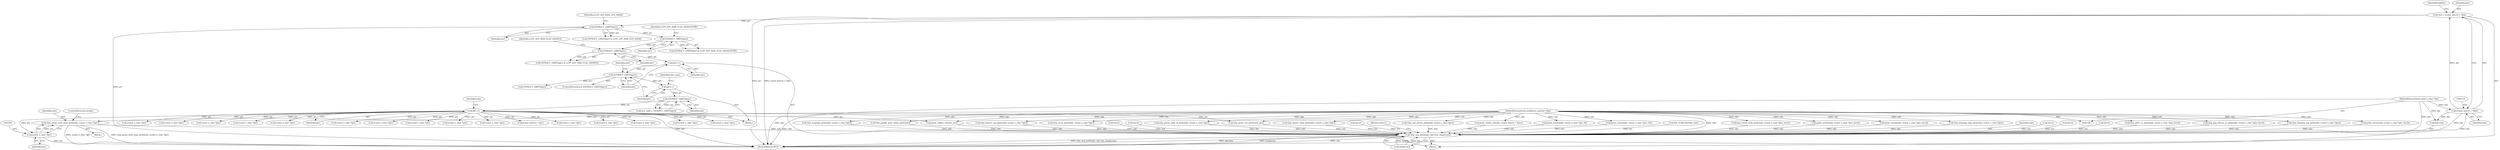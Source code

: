 digraph "1_tcpdump_cc4a7391c616be7a64ed65742ef9ed3f106eb165_0@del" {
"1000391" [label="(Call,l2tp_proxy_auth_type_print(ndo, (const u_char *)ptr))"];
"1000109" [label="(MethodParameterIn,netdissect_options *ndo)"];
"1000393" [label="(Call,(const u_char *)ptr)"];
"1000231" [label="(Call,ptr++)"];
"1000229" [label="(Call,EXTRACT_16BITS(ptr))"];
"1000225" [label="(Call,ptr++)"];
"1000186" [label="(Call,EXTRACT_16BITS(ptr))"];
"1000183" [label="(Call,ptr++)"];
"1000172" [label="(Call,EXTRACT_16BITS(ptr))"];
"1000162" [label="(Call,EXTRACT_16BITS(ptr))"];
"1000141" [label="(Call,EXTRACT_16BITS(ptr))"];
"1000115" [label="(Call,*ptr = (const uint16_t *)dat)"];
"1000117" [label="(Call,(const uint16_t *)dat)"];
"1000110" [label="(MethodParameterIn,const u_char *dat)"];
"1000436" [label="(Call,l2tp_avp_print(ndo, dat+len, length-len))"];
"1000405" [label="(Call,l2tp_call_errors_print(ndo, (const u_char *)ptr))"];
"1000276" [label="(Call,l2tp_proto_ver_print(ndo, ptr))"];
"1000123" [label="(Identifier,hidden)"];
"1000366" [label="(Call,print_32bits_val(ndo, (const uint32_t *)ptr))"];
"1000231" [label="(Call,ptr++)"];
"1000119" [label="(Identifier,dat)"];
"1000335" [label="(Call,(const u_char *)ptr)"];
"1000171" [label="(Call,EXTRACT_16BITS(ptr) & L2TP_AVP_HDR_FLAG_HIDDEN)"];
"1000140" [label="(Call,EXTRACT_16BITS(ptr) & L2TP_AVP_HDR_LEN_MASK)"];
"1000295" [label="(Call,print_octets(ndo, (const u_char *)ptr, 8))"];
"1000224" [label="(Block,)"];
"1000338" [label="(Call,len-6)"];
"1000353" [label="(Call,print_octets(ndo, (const u_char *)ptr, 16))"];
"1000143" [label="(Identifier,L2TP_AVP_HDR_LEN_MASK)"];
"1000185" [label="(ControlStructure,if (EXTRACT_16BITS(ptr)))"];
"1000183" [label="(Call,ptr++)"];
"1000187" [label="(Identifier,ptr)"];
"1000441" [label="(Call,length-len)"];
"1000229" [label="(Call,EXTRACT_16BITS(ptr))"];
"1000438" [label="(Call,dat+len)"];
"1000109" [label="(MethodParameterIn,netdissect_options *ndo)"];
"1000225" [label="(Call,ptr++)"];
"1000112" [label="(Block,)"];
"1000266" [label="(Call,l2tp_result_code_print(ndo, (const u_char *)ptr, len-6))"];
"1000333" [label="(Call,print_octets(ndo, (const u_char *)ptr, len-6))"];
"1000317" [label="(Call,print_string(ndo, (const u_char *)ptr, len-6))"];
"1000426" [label="(Call,len-6)"];
"1000162" [label="(Call,EXTRACT_16BITS(ptr))"];
"1000407" [label="(Call,(const u_char *)ptr)"];
"1000380" [label="(Call,l2tp_framing_type_print(ndo, (const u_char *)ptr))"];
"1000319" [label="(Call,(const u_char *)ptr)"];
"1000226" [label="(Identifier,ptr)"];
"1000184" [label="(Identifier,ptr)"];
"1000306" [label="(Call,print_16bits_val(ndo, ptr))"];
"1000343" [label="(Call,l2tp_q931_cc_print(ndo, (const u_char *)ptr, len-6))"];
"1000261" [label="(Call,(const u_char *)ptr)"];
"1000421" [label="(Call,l2tp_ppp_discon_cc_print(ndo, (const u_char *)ptr, len-6))"];
"1000232" [label="(Identifier,ptr)"];
"1000297" [label="(Call,(const u_char *)ptr)"];
"1000116" [label="(Identifier,ptr)"];
"1000141" [label="(Call,EXTRACT_16BITS(ptr))"];
"1000142" [label="(Identifier,ptr)"];
"1000194" [label="(Call,EXTRACT_16BITS(ptr))"];
"1000271" [label="(Call,len-6)"];
"1000444" [label="(Return,return;)"];
"1000391" [label="(Call,l2tp_proxy_auth_type_print(ndo, (const u_char *)ptr))"];
"1000281" [label="(Call,l2tp_framing_cap_print(ndo, (const u_char *)ptr))"];
"1000211" [label="(Call,print_octets(ndo, (const u_char *)ptr, len-6))"];
"1000173" [label="(Identifier,ptr)"];
"1000259" [label="(Call,l2tp_msgtype_print(ndo, (const u_char *)ptr))"];
"1000110" [label="(MethodParameterIn,const u_char *dat)"];
"1000115" [label="(Call,*ptr = (const uint16_t *)dat)"];
"1000423" [label="(Call,(const u_char *)ptr)"];
"1000450" [label="(MethodReturn,RET)"];
"1000163" [label="(Identifier,ptr)"];
"1000387" [label="(Call,l2tp_packet_proc_delay_print(ndo))"];
"1000268" [label="(Call,(const u_char *)ptr)"];
"1000191" [label="(Identifier,ndo)"];
"1000288" [label="(Call,l2tp_bearer_cap_print(ndo, (const u_char *)ptr))"];
"1000345" [label="(Call,(const u_char *)ptr)"];
"1000156" [label="(Call,ND_TCHECK2(*ptr, len))"];
"1000382" [label="(Call,(const u_char *)ptr)"];
"1000368" [label="(Call,(const uint32_t *)ptr)"];
"1000412" [label="(Call,l2tp_accm_print(ndo, (const u_char *)ptr))"];
"1000398" [label="(Call,l2tp_proxy_auth_id_print(ndo, (const u_char *)ptr))"];
"1000414" [label="(Call,(const u_char *)ptr)"];
"1000393" [label="(Call,(const u_char *)ptr)"];
"1000174" [label="(Identifier,L2TP_AVP_HDR_FLAG_HIDDEN)"];
"1000395" [label="(Identifier,ptr)"];
"1000437" [label="(Identifier,ndo)"];
"1000355" [label="(Call,(const u_char *)ptr)"];
"1000235" [label="(Identifier,ndo)"];
"1000392" [label="(Identifier,ndo)"];
"1000375" [label="(Call,(const u_char *)ptr)"];
"1000227" [label="(Call,attr_type = EXTRACT_16BITS(ptr))"];
"1000436" [label="(Call,l2tp_avp_print(ndo, dat+len, length-len))"];
"1000283" [label="(Call,(const u_char *)ptr)"];
"1000230" [label="(Identifier,ptr)"];
"1000172" [label="(Call,EXTRACT_16BITS(ptr))"];
"1000348" [label="(Call,len-6)"];
"1000396" [label="(ControlStructure,break;)"];
"1000322" [label="(Call,len-6)"];
"1000164" [label="(Identifier,L2TP_AVP_HDR_FLAG_MANDATORY)"];
"1000161" [label="(Call,EXTRACT_16BITS(ptr) & L2TP_AVP_HDR_FLAG_MANDATORY)"];
"1000400" [label="(Call,(const u_char *)ptr)"];
"1000373" [label="(Call,l2tp_bearer_type_print(ndo, (const u_char *)ptr))"];
"1000186" [label="(Call,EXTRACT_16BITS(ptr))"];
"1000290" [label="(Call,(const u_char *)ptr)"];
"1000228" [label="(Identifier,attr_type)"];
"1000257" [label="(Block,)"];
"1000216" [label="(Call,len-6)"];
"1000117" [label="(Call,(const uint16_t *)dat)"];
"1000391" -> "1000257"  [label="AST: "];
"1000391" -> "1000393"  [label="CFG: "];
"1000392" -> "1000391"  [label="AST: "];
"1000393" -> "1000391"  [label="AST: "];
"1000396" -> "1000391"  [label="CFG: "];
"1000391" -> "1000450"  [label="DDG: (const u_char *)ptr"];
"1000391" -> "1000450"  [label="DDG: l2tp_proxy_auth_type_print(ndo, (const u_char *)ptr)"];
"1000109" -> "1000391"  [label="DDG: ndo"];
"1000393" -> "1000391"  [label="DDG: ptr"];
"1000391" -> "1000436"  [label="DDG: ndo"];
"1000109" -> "1000108"  [label="AST: "];
"1000109" -> "1000450"  [label="DDG: ndo"];
"1000109" -> "1000211"  [label="DDG: ndo"];
"1000109" -> "1000259"  [label="DDG: ndo"];
"1000109" -> "1000266"  [label="DDG: ndo"];
"1000109" -> "1000276"  [label="DDG: ndo"];
"1000109" -> "1000281"  [label="DDG: ndo"];
"1000109" -> "1000288"  [label="DDG: ndo"];
"1000109" -> "1000295"  [label="DDG: ndo"];
"1000109" -> "1000306"  [label="DDG: ndo"];
"1000109" -> "1000317"  [label="DDG: ndo"];
"1000109" -> "1000333"  [label="DDG: ndo"];
"1000109" -> "1000343"  [label="DDG: ndo"];
"1000109" -> "1000353"  [label="DDG: ndo"];
"1000109" -> "1000366"  [label="DDG: ndo"];
"1000109" -> "1000373"  [label="DDG: ndo"];
"1000109" -> "1000380"  [label="DDG: ndo"];
"1000109" -> "1000387"  [label="DDG: ndo"];
"1000109" -> "1000398"  [label="DDG: ndo"];
"1000109" -> "1000405"  [label="DDG: ndo"];
"1000109" -> "1000412"  [label="DDG: ndo"];
"1000109" -> "1000421"  [label="DDG: ndo"];
"1000109" -> "1000436"  [label="DDG: ndo"];
"1000393" -> "1000395"  [label="CFG: "];
"1000394" -> "1000393"  [label="AST: "];
"1000395" -> "1000393"  [label="AST: "];
"1000393" -> "1000450"  [label="DDG: ptr"];
"1000231" -> "1000393"  [label="DDG: ptr"];
"1000231" -> "1000224"  [label="AST: "];
"1000231" -> "1000232"  [label="CFG: "];
"1000232" -> "1000231"  [label="AST: "];
"1000235" -> "1000231"  [label="CFG: "];
"1000231" -> "1000450"  [label="DDG: ptr"];
"1000229" -> "1000231"  [label="DDG: ptr"];
"1000231" -> "1000261"  [label="DDG: ptr"];
"1000231" -> "1000268"  [label="DDG: ptr"];
"1000231" -> "1000276"  [label="DDG: ptr"];
"1000231" -> "1000283"  [label="DDG: ptr"];
"1000231" -> "1000290"  [label="DDG: ptr"];
"1000231" -> "1000297"  [label="DDG: ptr"];
"1000231" -> "1000306"  [label="DDG: ptr"];
"1000231" -> "1000319"  [label="DDG: ptr"];
"1000231" -> "1000335"  [label="DDG: ptr"];
"1000231" -> "1000345"  [label="DDG: ptr"];
"1000231" -> "1000355"  [label="DDG: ptr"];
"1000231" -> "1000368"  [label="DDG: ptr"];
"1000231" -> "1000375"  [label="DDG: ptr"];
"1000231" -> "1000382"  [label="DDG: ptr"];
"1000231" -> "1000400"  [label="DDG: ptr"];
"1000231" -> "1000407"  [label="DDG: ptr"];
"1000231" -> "1000414"  [label="DDG: ptr"];
"1000231" -> "1000423"  [label="DDG: ptr"];
"1000229" -> "1000227"  [label="AST: "];
"1000229" -> "1000230"  [label="CFG: "];
"1000230" -> "1000229"  [label="AST: "];
"1000227" -> "1000229"  [label="CFG: "];
"1000229" -> "1000227"  [label="DDG: ptr"];
"1000225" -> "1000229"  [label="DDG: ptr"];
"1000225" -> "1000224"  [label="AST: "];
"1000225" -> "1000226"  [label="CFG: "];
"1000226" -> "1000225"  [label="AST: "];
"1000228" -> "1000225"  [label="CFG: "];
"1000186" -> "1000225"  [label="DDG: ptr"];
"1000186" -> "1000185"  [label="AST: "];
"1000186" -> "1000187"  [label="CFG: "];
"1000187" -> "1000186"  [label="AST: "];
"1000191" -> "1000186"  [label="CFG: "];
"1000226" -> "1000186"  [label="CFG: "];
"1000183" -> "1000186"  [label="DDG: ptr"];
"1000186" -> "1000194"  [label="DDG: ptr"];
"1000183" -> "1000112"  [label="AST: "];
"1000183" -> "1000184"  [label="CFG: "];
"1000184" -> "1000183"  [label="AST: "];
"1000187" -> "1000183"  [label="CFG: "];
"1000172" -> "1000183"  [label="DDG: ptr"];
"1000172" -> "1000171"  [label="AST: "];
"1000172" -> "1000173"  [label="CFG: "];
"1000173" -> "1000172"  [label="AST: "];
"1000174" -> "1000172"  [label="CFG: "];
"1000172" -> "1000171"  [label="DDG: ptr"];
"1000162" -> "1000172"  [label="DDG: ptr"];
"1000162" -> "1000161"  [label="AST: "];
"1000162" -> "1000163"  [label="CFG: "];
"1000163" -> "1000162"  [label="AST: "];
"1000164" -> "1000162"  [label="CFG: "];
"1000162" -> "1000161"  [label="DDG: ptr"];
"1000141" -> "1000162"  [label="DDG: ptr"];
"1000141" -> "1000140"  [label="AST: "];
"1000141" -> "1000142"  [label="CFG: "];
"1000142" -> "1000141"  [label="AST: "];
"1000143" -> "1000141"  [label="CFG: "];
"1000141" -> "1000450"  [label="DDG: ptr"];
"1000141" -> "1000140"  [label="DDG: ptr"];
"1000115" -> "1000141"  [label="DDG: ptr"];
"1000115" -> "1000112"  [label="AST: "];
"1000115" -> "1000117"  [label="CFG: "];
"1000116" -> "1000115"  [label="AST: "];
"1000117" -> "1000115"  [label="AST: "];
"1000123" -> "1000115"  [label="CFG: "];
"1000115" -> "1000450"  [label="DDG: (const uint16_t *)dat"];
"1000115" -> "1000450"  [label="DDG: ptr"];
"1000117" -> "1000115"  [label="DDG: dat"];
"1000117" -> "1000119"  [label="CFG: "];
"1000118" -> "1000117"  [label="AST: "];
"1000119" -> "1000117"  [label="AST: "];
"1000117" -> "1000450"  [label="DDG: dat"];
"1000110" -> "1000117"  [label="DDG: dat"];
"1000117" -> "1000436"  [label="DDG: dat"];
"1000117" -> "1000438"  [label="DDG: dat"];
"1000110" -> "1000108"  [label="AST: "];
"1000110" -> "1000450"  [label="DDG: dat"];
"1000110" -> "1000436"  [label="DDG: dat"];
"1000110" -> "1000438"  [label="DDG: dat"];
"1000436" -> "1000112"  [label="AST: "];
"1000436" -> "1000441"  [label="CFG: "];
"1000437" -> "1000436"  [label="AST: "];
"1000438" -> "1000436"  [label="AST: "];
"1000441" -> "1000436"  [label="AST: "];
"1000444" -> "1000436"  [label="CFG: "];
"1000436" -> "1000450"  [label="DDG: ndo"];
"1000436" -> "1000450"  [label="DDG: l2tp_avp_print(ndo, dat+len, length-len)"];
"1000436" -> "1000450"  [label="DDG: dat+len"];
"1000436" -> "1000450"  [label="DDG: length-len"];
"1000343" -> "1000436"  [label="DDG: ndo"];
"1000281" -> "1000436"  [label="DDG: ndo"];
"1000317" -> "1000436"  [label="DDG: ndo"];
"1000295" -> "1000436"  [label="DDG: ndo"];
"1000306" -> "1000436"  [label="DDG: ndo"];
"1000387" -> "1000436"  [label="DDG: ndo"];
"1000421" -> "1000436"  [label="DDG: ndo"];
"1000412" -> "1000436"  [label="DDG: ndo"];
"1000366" -> "1000436"  [label="DDG: ndo"];
"1000211" -> "1000436"  [label="DDG: ndo"];
"1000353" -> "1000436"  [label="DDG: ndo"];
"1000373" -> "1000436"  [label="DDG: ndo"];
"1000380" -> "1000436"  [label="DDG: ndo"];
"1000333" -> "1000436"  [label="DDG: ndo"];
"1000259" -> "1000436"  [label="DDG: ndo"];
"1000288" -> "1000436"  [label="DDG: ndo"];
"1000266" -> "1000436"  [label="DDG: ndo"];
"1000276" -> "1000436"  [label="DDG: ndo"];
"1000405" -> "1000436"  [label="DDG: ndo"];
"1000398" -> "1000436"  [label="DDG: ndo"];
"1000441" -> "1000436"  [label="DDG: length"];
"1000441" -> "1000436"  [label="DDG: len"];
"1000156" -> "1000436"  [label="DDG: len"];
"1000426" -> "1000436"  [label="DDG: len"];
"1000216" -> "1000436"  [label="DDG: len"];
"1000322" -> "1000436"  [label="DDG: len"];
"1000271" -> "1000436"  [label="DDG: len"];
"1000338" -> "1000436"  [label="DDG: len"];
"1000348" -> "1000436"  [label="DDG: len"];
}
